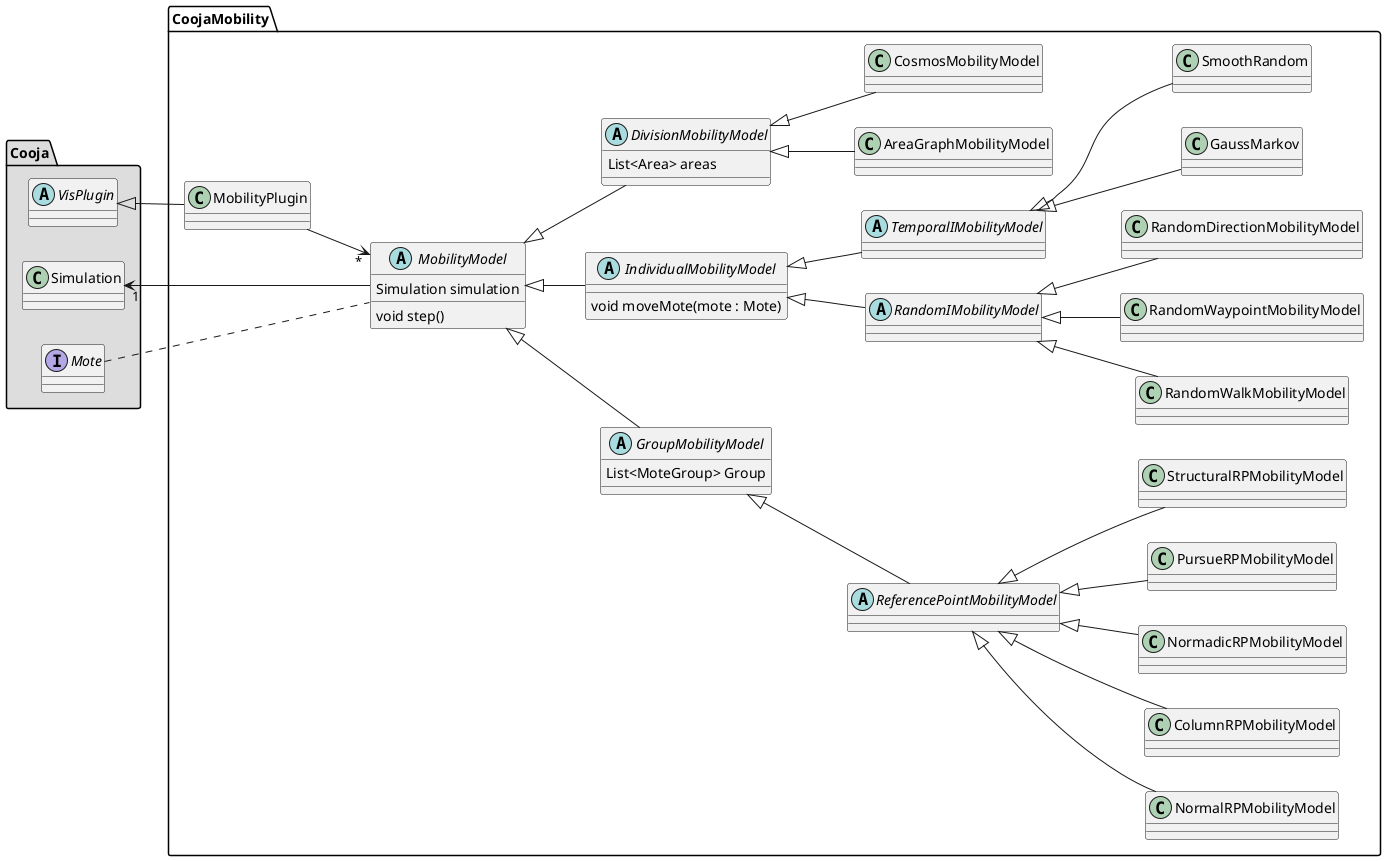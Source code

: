 @startuml
left to right direction

package "Cooja" #DDDDDD {
    abstract VisPlugin
    class Simulation
    interface Mote
}

package "CoojaMobility" {
    class MobilityPlugin
    abstract MobilityModel {
        Simulation simulation
        void step()
    }
    abstract GroupMobilityModel {
        List<MoteGroup> Group
    }
    abstract IndividualMobilityModel {
        void moveMote(mote : Mote)
    }

    abstract RandomIMobilityModel
    abstract TemporalIMobilityModel
    abstract ReferencePointMobilityModel

    abstract DivisionMobilityModel {
        List<Area> areas
    }

    VisPlugin <|-- MobilityPlugin
    Simulation "1" <-- MobilityModel
    Mote ... MobilityModel

    MobilityPlugin --> "*" MobilityModel
    MobilityModel <|-- GroupMobilityModel
    MobilityModel <|-- IndividualMobilityModel
    MobilityModel <|-- DivisionMobilityModel

    ' INDIVIDUAL MOBILITY MODELS
    IndividualMobilityModel <|-- RandomIMobilityModel
    IndividualMobilityModel <|-- TemporalIMobilityModel

    ' INDIVIDUAL RANDOM MOBILITY MODELS
    RandomIMobilityModel <|-- RandomWalkMobilityModel
    RandomIMobilityModel <|-- RandomWaypointMobilityModel
    RandomIMobilityModel <|-- RandomDirectionMobilityModel

    ' INDIVIDUAL TEMPORAL MOBILITY MODELS
    TemporalIMobilityModel <|-- GaussMarkov
    TemporalIMobilityModel <|-- SmoothRandom

    ' GROUP MOBILITY MODELS
    GroupMobilityModel <|-- ReferencePointMobilityModel

    class NormalRPMobilityModel
    class ColumnRPMobilityModel
    class NormadicRPMobilityModel
    class PursueRPMobilityModel
    class StructuralRPMobilityModel

    ReferencePointMobilityModel <|-- NormalRPMobilityModel
    ReferencePointMobilityModel <|-- ColumnRPMobilityModel
    ReferencePointMobilityModel <|-- NormadicRPMobilityModel
    ReferencePointMobilityModel <|-- PursueRPMobilityModel
    ReferencePointMobilityModel <|-- StructuralRPMobilityModel

    ' DIVISION MOBILITY MODELS
    DivisionMobilityModel <|-- AreaGraphMobilityModel
    DivisionMobilityModel <|-- CosmosMobilityModel
}
@enduml